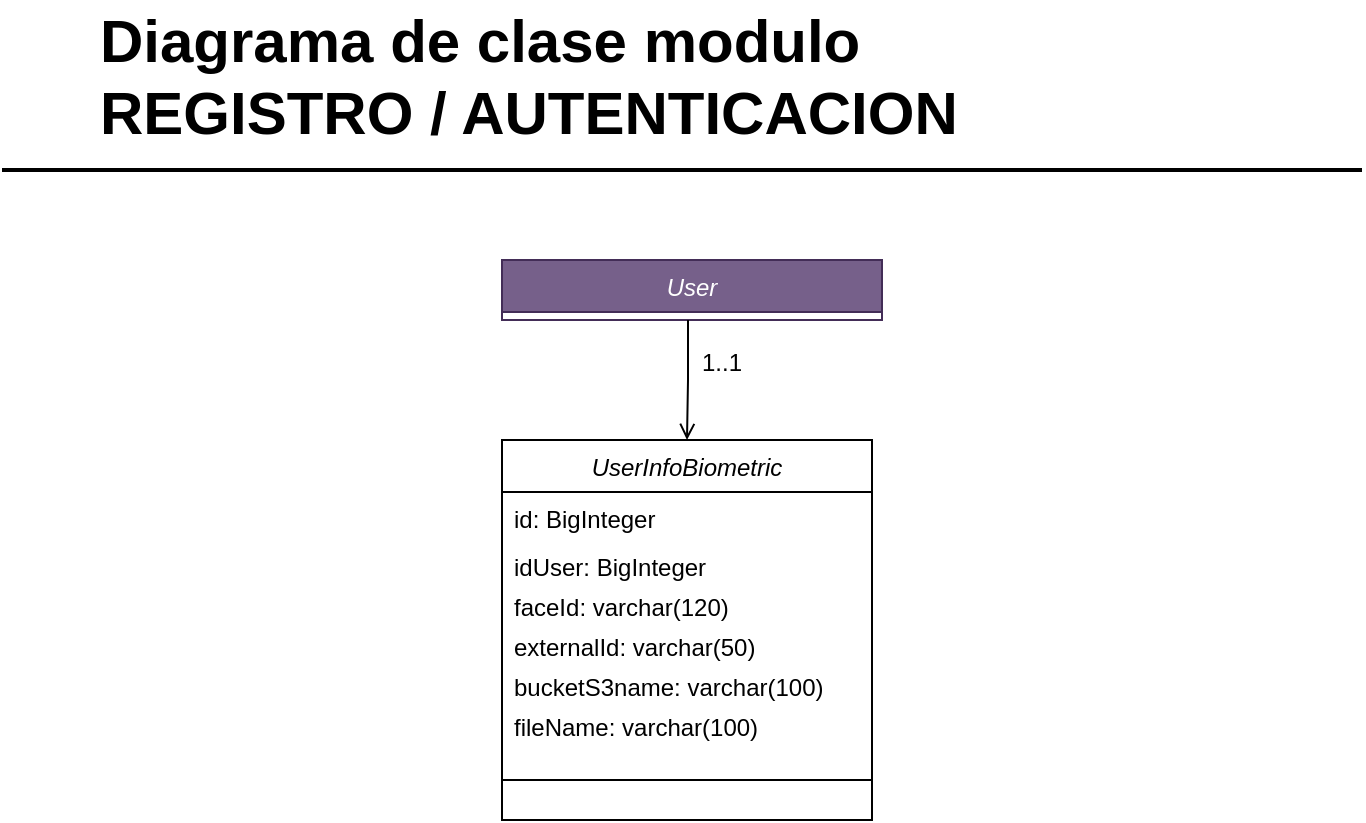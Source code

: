 <mxfile version="15.0.3" type="github">
  <diagram id="C5RBs43oDa-KdzZeNtuy" name="Page-1">
    <mxGraphModel dx="1447" dy="750" grid="1" gridSize="10" guides="1" tooltips="1" connect="1" arrows="1" fold="1" page="1" pageScale="1" pageWidth="827" pageHeight="1169" math="0" shadow="0">
      <root>
        <mxCell id="WIyWlLk6GJQsqaUBKTNV-0" />
        <mxCell id="WIyWlLk6GJQsqaUBKTNV-1" parent="WIyWlLk6GJQsqaUBKTNV-0" />
        <mxCell id="WkRwKCfJqdVOhUtzeRTr-0" value="User" style="swimlane;fontStyle=2;align=center;verticalAlign=top;childLayout=stackLayout;horizontal=1;startSize=26;horizontalStack=0;resizeParent=1;resizeLast=0;collapsible=1;marginBottom=0;rounded=0;shadow=0;strokeWidth=1;fillColor=#76608a;strokeColor=#432D57;fontColor=#ffffff;" parent="WIyWlLk6GJQsqaUBKTNV-1" vertex="1">
          <mxGeometry x="330" y="170" width="190" height="30" as="geometry">
            <mxRectangle x="230" y="140" width="160" height="26" as="alternateBounds" />
          </mxGeometry>
        </mxCell>
        <mxCell id="WkRwKCfJqdVOhUtzeRTr-23" value="UserInfoBiometric" style="swimlane;fontStyle=2;align=center;verticalAlign=top;childLayout=stackLayout;horizontal=1;startSize=26;horizontalStack=0;resizeParent=1;resizeLast=0;collapsible=1;marginBottom=0;rounded=0;shadow=0;strokeWidth=1;" parent="WIyWlLk6GJQsqaUBKTNV-1" vertex="1">
          <mxGeometry x="330" y="260" width="185" height="190" as="geometry">
            <mxRectangle x="230" y="140" width="160" height="26" as="alternateBounds" />
          </mxGeometry>
        </mxCell>
        <mxCell id="WkRwKCfJqdVOhUtzeRTr-24" value="id: BigInteger" style="text;align=left;verticalAlign=top;spacingLeft=4;spacingRight=4;overflow=hidden;rotatable=0;points=[[0,0.5],[1,0.5]];portConstraint=eastwest;" parent="WkRwKCfJqdVOhUtzeRTr-23" vertex="1">
          <mxGeometry y="26" width="185" height="24" as="geometry" />
        </mxCell>
        <mxCell id="WkRwKCfJqdVOhUtzeRTr-25" value="idUser: BigInteger" style="text;align=left;verticalAlign=top;spacingLeft=4;spacingRight=4;overflow=hidden;rotatable=0;points=[[0,0.5],[1,0.5]];portConstraint=eastwest;rounded=0;shadow=0;html=0;" parent="WkRwKCfJqdVOhUtzeRTr-23" vertex="1">
          <mxGeometry y="50" width="185" height="20" as="geometry" />
        </mxCell>
        <mxCell id="WkRwKCfJqdVOhUtzeRTr-26" value="faceId: varchar(120)" style="text;align=left;verticalAlign=top;spacingLeft=4;spacingRight=4;overflow=hidden;rotatable=0;points=[[0,0.5],[1,0.5]];portConstraint=eastwest;rounded=0;shadow=0;html=0;" parent="WkRwKCfJqdVOhUtzeRTr-23" vertex="1">
          <mxGeometry y="70" width="185" height="20" as="geometry" />
        </mxCell>
        <mxCell id="WkRwKCfJqdVOhUtzeRTr-27" value="externalId: varchar(50)" style="text;align=left;verticalAlign=top;spacingLeft=4;spacingRight=4;overflow=hidden;rotatable=0;points=[[0,0.5],[1,0.5]];portConstraint=eastwest;rounded=0;shadow=0;html=0;" parent="WkRwKCfJqdVOhUtzeRTr-23" vertex="1">
          <mxGeometry y="90" width="185" height="20" as="geometry" />
        </mxCell>
        <mxCell id="WkRwKCfJqdVOhUtzeRTr-28" value="bucketS3name: varchar(100)" style="text;align=left;verticalAlign=top;spacingLeft=4;spacingRight=4;overflow=hidden;rotatable=0;points=[[0,0.5],[1,0.5]];portConstraint=eastwest;rounded=0;shadow=0;html=0;" parent="WkRwKCfJqdVOhUtzeRTr-23" vertex="1">
          <mxGeometry y="110" width="185" height="20" as="geometry" />
        </mxCell>
        <mxCell id="WkRwKCfJqdVOhUtzeRTr-29" value="fileName: varchar(100)" style="text;align=left;verticalAlign=top;spacingLeft=4;spacingRight=4;overflow=hidden;rotatable=0;points=[[0,0.5],[1,0.5]];portConstraint=eastwest;rounded=0;shadow=0;html=0;" parent="WkRwKCfJqdVOhUtzeRTr-23" vertex="1">
          <mxGeometry y="130" width="185" height="20" as="geometry" />
        </mxCell>
        <mxCell id="WkRwKCfJqdVOhUtzeRTr-30" value="" style="line;html=1;strokeWidth=1;align=left;verticalAlign=middle;spacingTop=-1;spacingLeft=3;spacingRight=3;rotatable=0;labelPosition=right;points=[];portConstraint=eastwest;" parent="WkRwKCfJqdVOhUtzeRTr-23" vertex="1">
          <mxGeometry y="150" width="185" height="40" as="geometry" />
        </mxCell>
        <mxCell id="WkRwKCfJqdVOhUtzeRTr-31" value="" style="endArrow=open;shadow=0;strokeWidth=1;rounded=0;endFill=1;edgeStyle=elbowEdgeStyle;elbow=vertical;entryX=0.5;entryY=0;entryDx=0;entryDy=0;" parent="WIyWlLk6GJQsqaUBKTNV-1" target="WkRwKCfJqdVOhUtzeRTr-23" edge="1">
          <mxGeometry x="0.5" y="41" relative="1" as="geometry">
            <mxPoint x="423" y="200" as="sourcePoint" />
            <mxPoint x="544.5" y="380" as="targetPoint" />
            <mxPoint x="-40" y="32" as="offset" />
          </mxGeometry>
        </mxCell>
        <mxCell id="WkRwKCfJqdVOhUtzeRTr-32" value="1..1" style="resizable=0;align=left;verticalAlign=bottom;labelBackgroundColor=none;fontSize=12;" parent="WkRwKCfJqdVOhUtzeRTr-31" connectable="0" vertex="1">
          <mxGeometry x="-1" relative="1" as="geometry">
            <mxPoint x="5" y="30" as="offset" />
          </mxGeometry>
        </mxCell>
        <mxCell id="WkRwKCfJqdVOhUtzeRTr-33" value="" style="resizable=0;align=right;verticalAlign=bottom;labelBackgroundColor=none;fontSize=12;" parent="WkRwKCfJqdVOhUtzeRTr-31" connectable="0" vertex="1">
          <mxGeometry x="1" relative="1" as="geometry">
            <mxPoint x="-7" y="4" as="offset" />
          </mxGeometry>
        </mxCell>
        <mxCell id="WkRwKCfJqdVOhUtzeRTr-34" value="Diagrama de clase modulo &lt;br&gt;REGISTRO / AUTENTICACION" style="text;html=1;resizable=0;points=[];autosize=1;align=left;verticalAlign=top;spacingTop=-4;fontSize=30;fontStyle=1" parent="WIyWlLk6GJQsqaUBKTNV-1" vertex="1">
          <mxGeometry x="126.5" y="40" width="440" height="70" as="geometry" />
        </mxCell>
        <mxCell id="WkRwKCfJqdVOhUtzeRTr-35" value="" style="line;strokeWidth=2;html=1;fontSize=14;" parent="WIyWlLk6GJQsqaUBKTNV-1" vertex="1">
          <mxGeometry x="80" y="120" width="680" height="10" as="geometry" />
        </mxCell>
      </root>
    </mxGraphModel>
  </diagram>
</mxfile>
